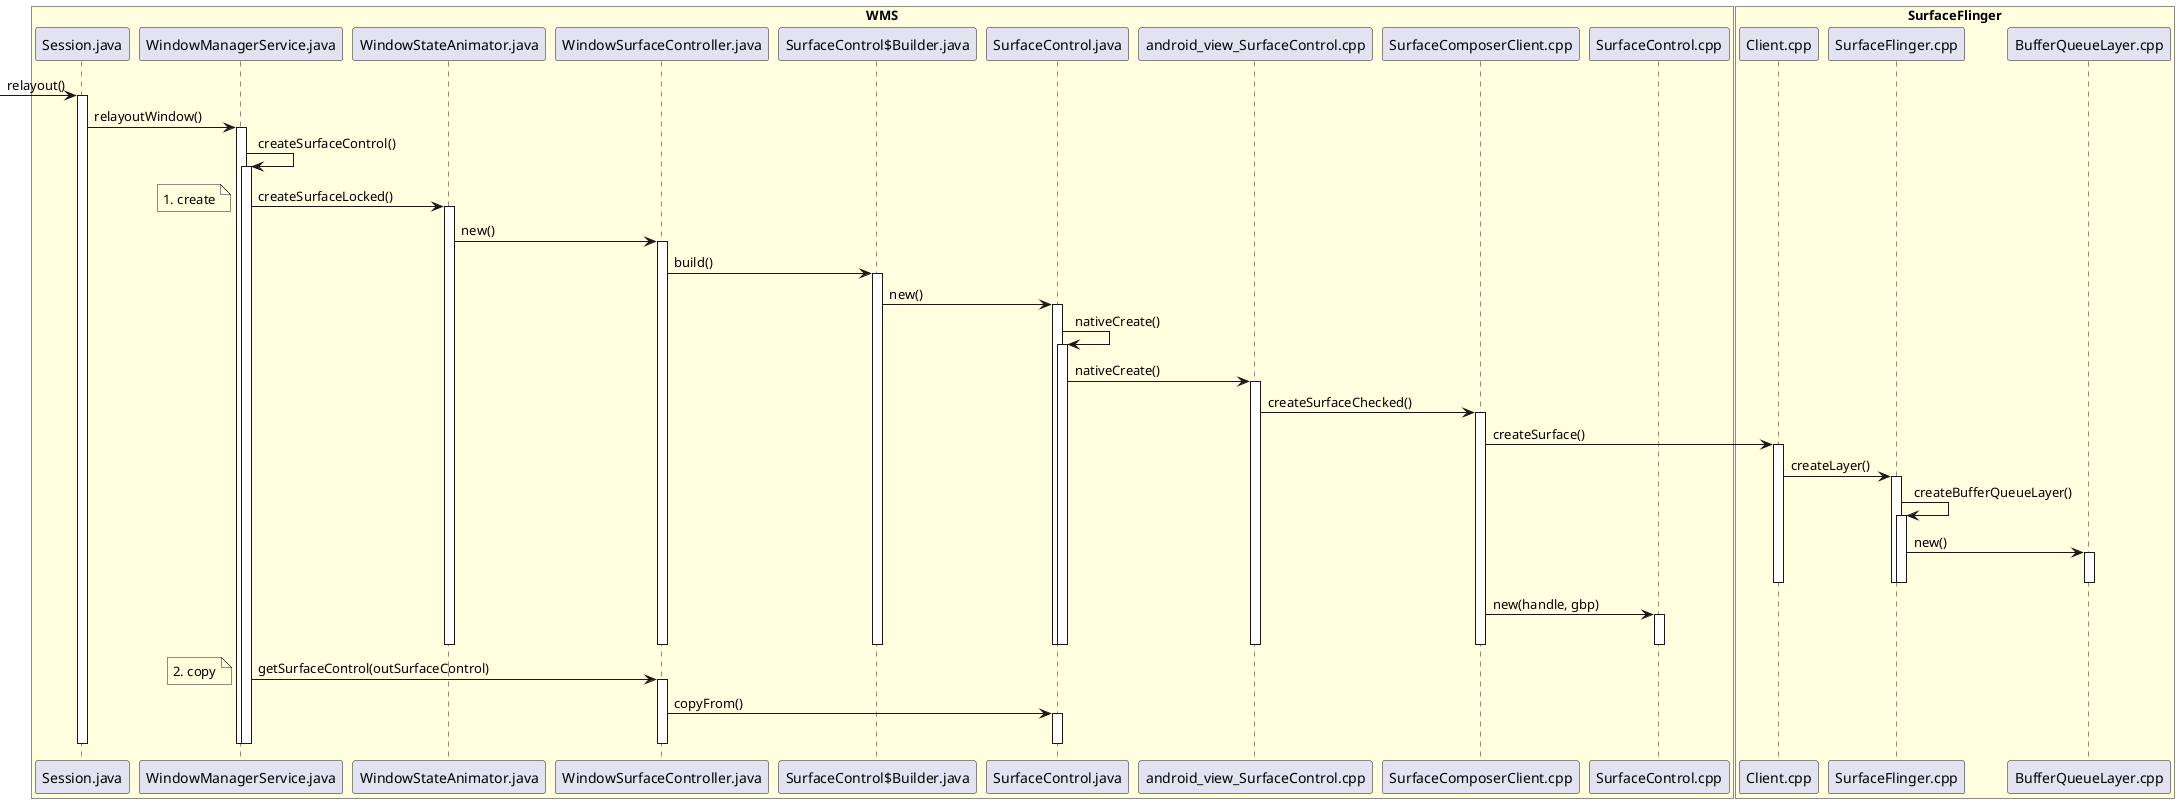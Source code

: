 @startuml

box "WMS" #LightYellow
participant Session.java
participant WindowManagerService.java
participant WindowStateAnimator.java
participant WindowSurfaceController.java
participant "SurfaceControl$Builder.java"
participant SurfaceControl.java
participant android_view_SurfaceControl.cpp
participant SurfaceComposerClient.cpp
participant SurfaceControl.cpp
participant SurfaceControl.cpp
end box

box "SurfaceFlinger" #LightYellow
participant Client.cpp
participant SurfaceFlinger.cpp
participant BufferQueueLayer.cpp
end box

->  Session.java : relayout()
activate Session.java
Session.java -> WindowManagerService.java: relayoutWindow()
activate WindowManagerService.java
WindowManagerService.java -> WindowManagerService.java: createSurfaceControl()
activate WindowManagerService.java
WindowManagerService.java -> WindowStateAnimator.java: createSurfaceLocked()
activate WindowStateAnimator.java
note left: 1. create
WindowStateAnimator.java -> WindowSurfaceController.java: new()
activate WindowSurfaceController.java
WindowSurfaceController.java -> "SurfaceControl$Builder.java": build()
activate "SurfaceControl$Builder.java"
"SurfaceControl$Builder.java" -> SurfaceControl.java: new()
activate SurfaceControl.java
SurfaceControl.java -> SurfaceControl.java: nativeCreate()
activate SurfaceControl.java
SurfaceControl.java -> android_view_SurfaceControl.cpp: nativeCreate()
activate android_view_SurfaceControl.cpp
android_view_SurfaceControl.cpp -> SurfaceComposerClient.cpp: createSurfaceChecked()
activate SurfaceComposerClient.cpp
SurfaceComposerClient.cpp -> Client.cpp: createSurface()
activate Client.cpp
Client.cpp -> SurfaceFlinger.cpp: createLayer()
activate SurfaceFlinger.cpp
SurfaceFlinger.cpp -> SurfaceFlinger.cpp: createBufferQueueLayer()
activate SurfaceFlinger.cpp
SurfaceFlinger.cpp -> BufferQueueLayer.cpp: new()
activate BufferQueueLayer.cpp
deactivate BufferQueueLayer.cpp
deactivate SurfaceFlinger.cpp
deactivate SurfaceFlinger.cpp
deactivate Client.cpp
deactivate Client.cpp
SurfaceComposerClient.cpp -> SurfaceControl.cpp: new(handle, gbp)
activate SurfaceControl.cpp
deactivate SurfaceControl.cpp
deactivate SurfaceComposerClient.cpp
deactivate android_view_SurfaceControl.cpp
deactivate SurfaceControl.java
deactivate SurfaceControl.java
deactivate "SurfaceControl$Builder.java"
deactivate WindowSurfaceController.java
deactivate WindowStateAnimator.java

WindowManagerService.java -> WindowSurfaceController.java:getSurfaceControl(outSurfaceControl)
activate WindowSurfaceController.java
note left: 2. copy
WindowSurfaceController.java -> SurfaceControl.java:copyFrom()
activate SurfaceControl.java
deactivate SurfaceControl.java
deactivate WindowSurfaceController.java
deactivate WindowManagerService.java
deactivate WindowManagerService.java
deactivate Session.java

@enduml